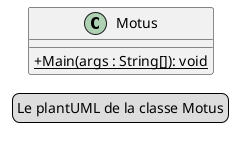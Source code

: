 @startuml
legend
Le plantUML de la classe Motus
end legend
skinparam classAttributeIconSize 0

class Motus [[java:motus.GestionnaireMots]] {
	+{static} Main(args : String[]): void
}
@enduml